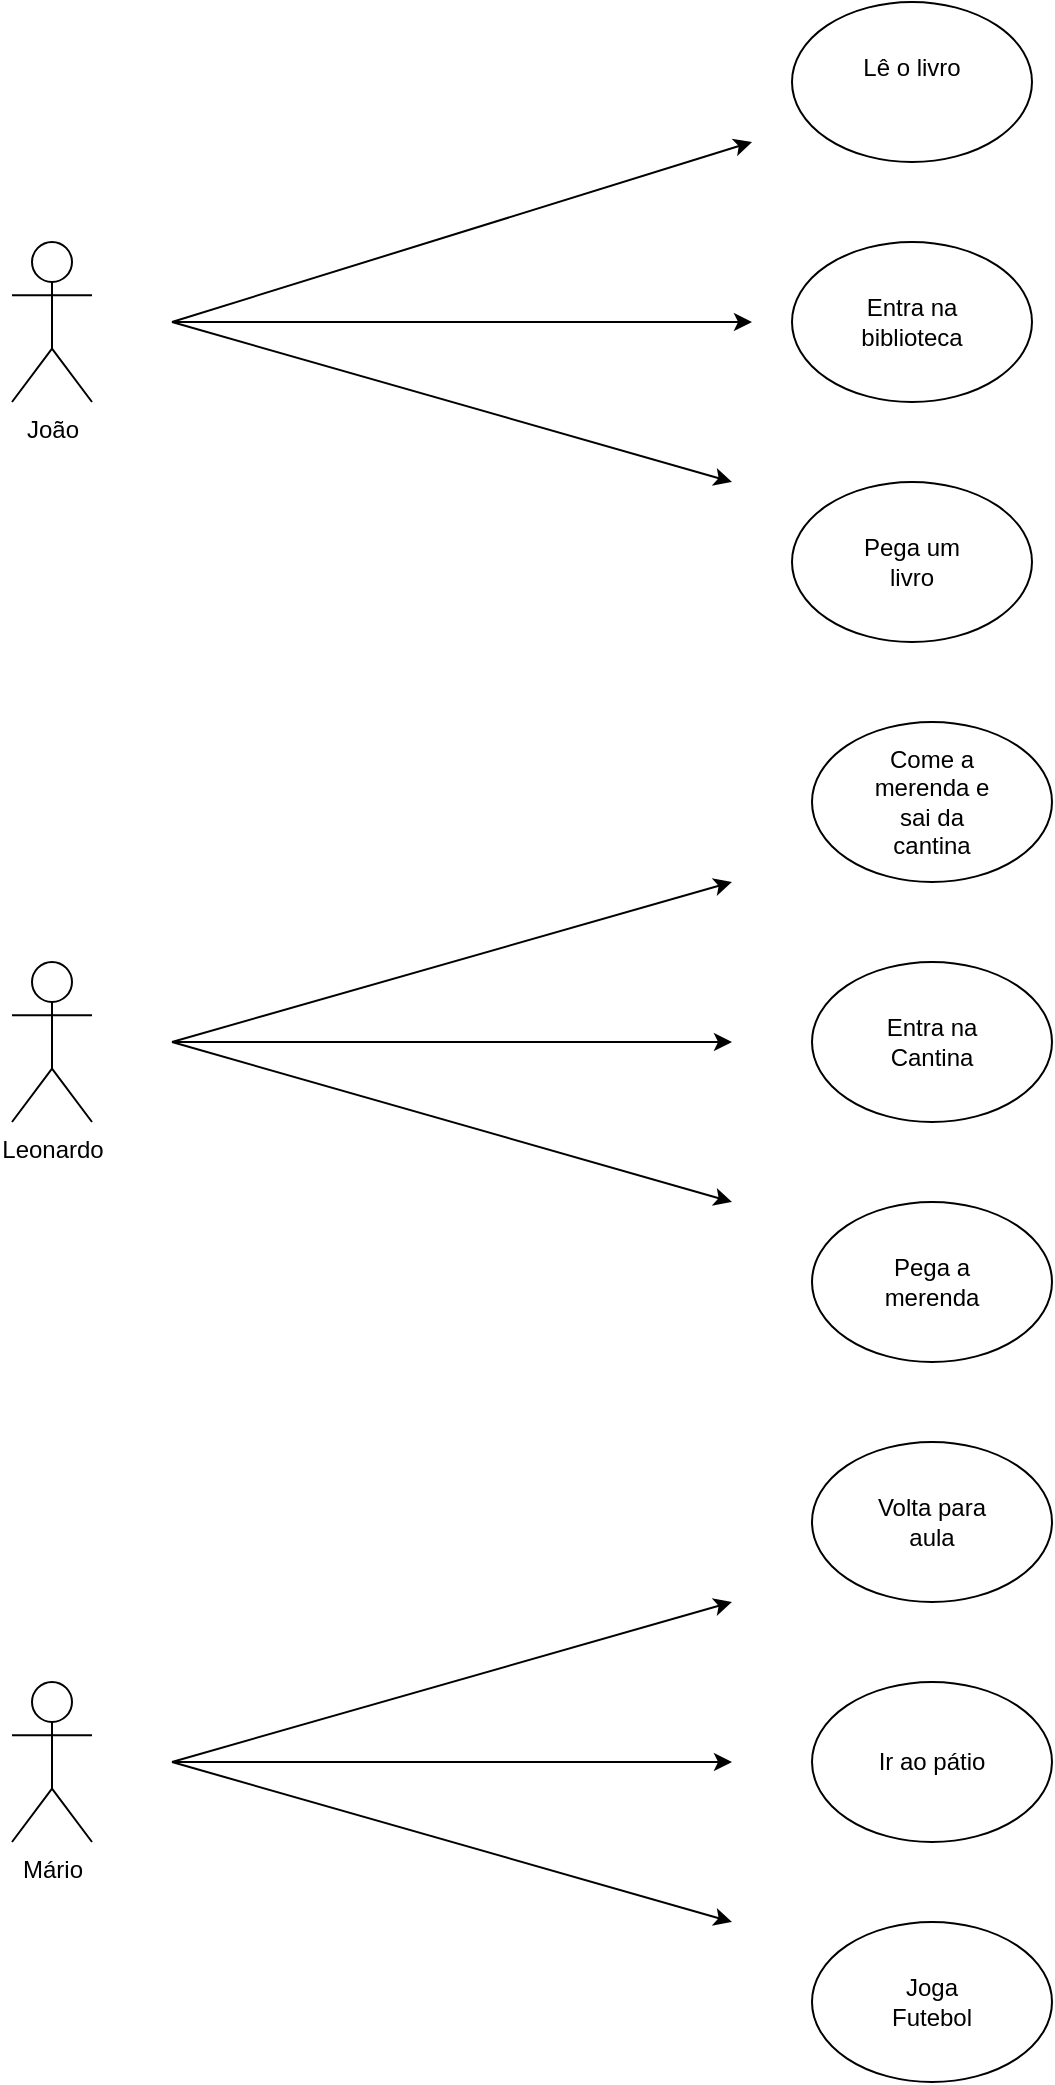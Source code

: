 <mxfile version="23.1.7" type="github">
  <diagram name="Página-1" id="hgEx2YVUwoObUDZyycFZ">
    <mxGraphModel dx="1434" dy="790" grid="1" gridSize="10" guides="1" tooltips="1" connect="1" arrows="1" fold="1" page="1" pageScale="1" pageWidth="827" pageHeight="1169" math="0" shadow="0">
      <root>
        <mxCell id="0" />
        <mxCell id="1" parent="0" />
        <mxCell id="KFoovI_I4UCIdVlIIXrK-1" value="João&lt;div&gt;&lt;br/&gt;&lt;/div&gt;" style="shape=umlActor;verticalLabelPosition=bottom;verticalAlign=top;html=1;outlineConnect=0;" vertex="1" parent="1">
          <mxGeometry x="80" y="160" width="40" height="80" as="geometry" />
        </mxCell>
        <mxCell id="KFoovI_I4UCIdVlIIXrK-6" value="" style="ellipse;whiteSpace=wrap;html=1;" vertex="1" parent="1">
          <mxGeometry x="470" y="160" width="120" height="80" as="geometry" />
        </mxCell>
        <mxCell id="KFoovI_I4UCIdVlIIXrK-7" value="Entra na biblioteca" style="text;html=1;align=center;verticalAlign=middle;whiteSpace=wrap;rounded=0;" vertex="1" parent="1">
          <mxGeometry x="500" y="185" width="60" height="30" as="geometry" />
        </mxCell>
        <mxCell id="KFoovI_I4UCIdVlIIXrK-11" value="" style="ellipse;whiteSpace=wrap;html=1;" vertex="1" parent="1">
          <mxGeometry x="470" y="280" width="120" height="80" as="geometry" />
        </mxCell>
        <mxCell id="KFoovI_I4UCIdVlIIXrK-13" value="Pega um livro" style="text;html=1;align=center;verticalAlign=middle;whiteSpace=wrap;rounded=0;" vertex="1" parent="1">
          <mxGeometry x="500" y="305" width="60" height="30" as="geometry" />
        </mxCell>
        <mxCell id="KFoovI_I4UCIdVlIIXrK-16" value="" style="ellipse;whiteSpace=wrap;html=1;" vertex="1" parent="1">
          <mxGeometry x="470" y="40" width="120" height="80" as="geometry" />
        </mxCell>
        <mxCell id="KFoovI_I4UCIdVlIIXrK-17" value="Lê o livro&lt;div&gt;&lt;br/&gt;&lt;/div&gt;" style="text;html=1;align=center;verticalAlign=middle;whiteSpace=wrap;rounded=0;" vertex="1" parent="1">
          <mxGeometry x="500" y="65" width="60" height="30" as="geometry" />
        </mxCell>
        <mxCell id="KFoovI_I4UCIdVlIIXrK-19" value="Leonardo&lt;div&gt;&lt;br/&gt;&lt;/div&gt;" style="shape=umlActor;verticalLabelPosition=bottom;verticalAlign=top;html=1;outlineConnect=0;" vertex="1" parent="1">
          <mxGeometry x="80" y="520" width="40" height="80" as="geometry" />
        </mxCell>
        <mxCell id="KFoovI_I4UCIdVlIIXrK-21" value="" style="ellipse;whiteSpace=wrap;html=1;" vertex="1" parent="1">
          <mxGeometry x="480" y="520" width="120" height="80" as="geometry" />
        </mxCell>
        <mxCell id="KFoovI_I4UCIdVlIIXrK-22" value="Entra na Cantina" style="text;html=1;align=center;verticalAlign=middle;whiteSpace=wrap;rounded=0;" vertex="1" parent="1">
          <mxGeometry x="510" y="545" width="60" height="30" as="geometry" />
        </mxCell>
        <mxCell id="KFoovI_I4UCIdVlIIXrK-23" value="" style="ellipse;whiteSpace=wrap;html=1;" vertex="1" parent="1">
          <mxGeometry x="480" y="640" width="120" height="80" as="geometry" />
        </mxCell>
        <mxCell id="KFoovI_I4UCIdVlIIXrK-25" value="Pega a merenda" style="text;html=1;align=center;verticalAlign=middle;whiteSpace=wrap;rounded=0;" vertex="1" parent="1">
          <mxGeometry x="510" y="665" width="60" height="30" as="geometry" />
        </mxCell>
        <mxCell id="KFoovI_I4UCIdVlIIXrK-27" value="" style="ellipse;whiteSpace=wrap;html=1;" vertex="1" parent="1">
          <mxGeometry x="480" y="400" width="120" height="80" as="geometry" />
        </mxCell>
        <mxCell id="KFoovI_I4UCIdVlIIXrK-28" value="Come a merenda e sai da cantina" style="text;html=1;align=center;verticalAlign=middle;whiteSpace=wrap;rounded=0;" vertex="1" parent="1">
          <mxGeometry x="510" y="425" width="60" height="30" as="geometry" />
        </mxCell>
        <mxCell id="KFoovI_I4UCIdVlIIXrK-29" value="Mário&lt;div&gt;&lt;br/&gt;&lt;/div&gt;" style="shape=umlActor;verticalLabelPosition=bottom;verticalAlign=top;html=1;outlineConnect=0;" vertex="1" parent="1">
          <mxGeometry x="80" y="880" width="40" height="80" as="geometry" />
        </mxCell>
        <mxCell id="KFoovI_I4UCIdVlIIXrK-31" value="" style="ellipse;whiteSpace=wrap;html=1;" vertex="1" parent="1">
          <mxGeometry x="480" y="880" width="120" height="80" as="geometry" />
        </mxCell>
        <mxCell id="KFoovI_I4UCIdVlIIXrK-32" value="Ir ao pátio" style="text;html=1;align=center;verticalAlign=middle;whiteSpace=wrap;rounded=0;" vertex="1" parent="1">
          <mxGeometry x="510" y="905" width="60" height="30" as="geometry" />
        </mxCell>
        <mxCell id="KFoovI_I4UCIdVlIIXrK-33" value="" style="ellipse;whiteSpace=wrap;html=1;" vertex="1" parent="1">
          <mxGeometry x="480" y="1000" width="120" height="80" as="geometry" />
        </mxCell>
        <mxCell id="KFoovI_I4UCIdVlIIXrK-35" value="Joga Futebol" style="text;html=1;align=center;verticalAlign=middle;whiteSpace=wrap;rounded=0;" vertex="1" parent="1">
          <mxGeometry x="510" y="1025" width="60" height="30" as="geometry" />
        </mxCell>
        <mxCell id="KFoovI_I4UCIdVlIIXrK-37" value="" style="ellipse;whiteSpace=wrap;html=1;" vertex="1" parent="1">
          <mxGeometry x="480" y="760" width="120" height="80" as="geometry" />
        </mxCell>
        <mxCell id="KFoovI_I4UCIdVlIIXrK-38" value="Volta para aula" style="text;html=1;align=center;verticalAlign=middle;whiteSpace=wrap;rounded=0;" vertex="1" parent="1">
          <mxGeometry x="510" y="785" width="60" height="30" as="geometry" />
        </mxCell>
        <mxCell id="KFoovI_I4UCIdVlIIXrK-40" value="" style="endArrow=classic;html=1;rounded=0;" edge="1" parent="1">
          <mxGeometry width="50" height="50" relative="1" as="geometry">
            <mxPoint x="160" y="200" as="sourcePoint" />
            <mxPoint x="450" y="110" as="targetPoint" />
          </mxGeometry>
        </mxCell>
        <mxCell id="KFoovI_I4UCIdVlIIXrK-41" value="" style="endArrow=classic;html=1;rounded=0;" edge="1" parent="1">
          <mxGeometry width="50" height="50" relative="1" as="geometry">
            <mxPoint x="160" y="200" as="sourcePoint" />
            <mxPoint x="450" y="200" as="targetPoint" />
          </mxGeometry>
        </mxCell>
        <mxCell id="KFoovI_I4UCIdVlIIXrK-42" value="" style="endArrow=classic;html=1;rounded=0;" edge="1" parent="1">
          <mxGeometry width="50" height="50" relative="1" as="geometry">
            <mxPoint x="160" y="200" as="sourcePoint" />
            <mxPoint x="440" y="280" as="targetPoint" />
          </mxGeometry>
        </mxCell>
        <mxCell id="KFoovI_I4UCIdVlIIXrK-43" value="" style="endArrow=classic;html=1;rounded=0;" edge="1" parent="1">
          <mxGeometry width="50" height="50" relative="1" as="geometry">
            <mxPoint x="160" y="560" as="sourcePoint" />
            <mxPoint x="440" y="480" as="targetPoint" />
          </mxGeometry>
        </mxCell>
        <mxCell id="KFoovI_I4UCIdVlIIXrK-44" value="" style="endArrow=classic;html=1;rounded=0;" edge="1" parent="1">
          <mxGeometry width="50" height="50" relative="1" as="geometry">
            <mxPoint x="160" y="560" as="sourcePoint" />
            <mxPoint x="440" y="560" as="targetPoint" />
          </mxGeometry>
        </mxCell>
        <mxCell id="KFoovI_I4UCIdVlIIXrK-46" value="" style="endArrow=classic;html=1;rounded=0;" edge="1" parent="1">
          <mxGeometry width="50" height="50" relative="1" as="geometry">
            <mxPoint x="160" y="560" as="sourcePoint" />
            <mxPoint x="440" y="640" as="targetPoint" />
          </mxGeometry>
        </mxCell>
        <mxCell id="KFoovI_I4UCIdVlIIXrK-47" value="" style="endArrow=classic;html=1;rounded=0;" edge="1" parent="1">
          <mxGeometry width="50" height="50" relative="1" as="geometry">
            <mxPoint x="160" y="920" as="sourcePoint" />
            <mxPoint x="440" y="840" as="targetPoint" />
          </mxGeometry>
        </mxCell>
        <mxCell id="KFoovI_I4UCIdVlIIXrK-48" value="" style="endArrow=classic;html=1;rounded=0;" edge="1" parent="1">
          <mxGeometry width="50" height="50" relative="1" as="geometry">
            <mxPoint x="160" y="920" as="sourcePoint" />
            <mxPoint x="440" y="920" as="targetPoint" />
          </mxGeometry>
        </mxCell>
        <mxCell id="KFoovI_I4UCIdVlIIXrK-49" value="" style="endArrow=classic;html=1;rounded=0;" edge="1" parent="1">
          <mxGeometry width="50" height="50" relative="1" as="geometry">
            <mxPoint x="160" y="920" as="sourcePoint" />
            <mxPoint x="440" y="1000" as="targetPoint" />
          </mxGeometry>
        </mxCell>
      </root>
    </mxGraphModel>
  </diagram>
</mxfile>
